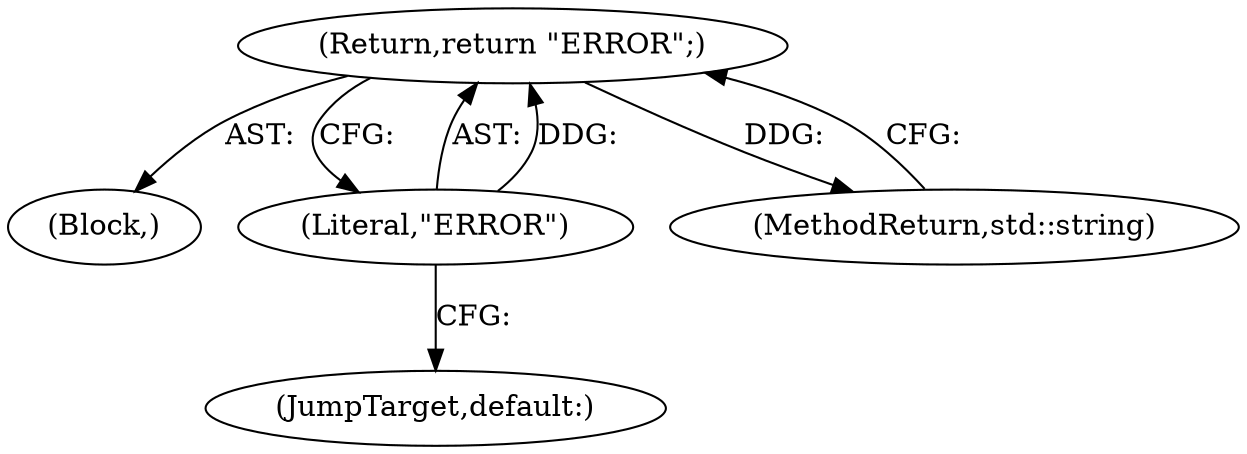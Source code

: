 digraph "1_Chrome_4ab22cfc619ee8ff17a8c50e289ec3b30731ceba_15@del" {
"1000131" [label="(Return,return \"ERROR\";)"];
"1000132" [label="(Literal,\"ERROR\")"];
"1000131" [label="(Return,return \"ERROR\";)"];
"1000105" [label="(Block,)"];
"1000132" [label="(Literal,\"ERROR\")"];
"1000133" [label="(MethodReturn,std::string)"];
"1000130" [label="(JumpTarget,default:)"];
"1000131" -> "1000105"  [label="AST: "];
"1000131" -> "1000132"  [label="CFG: "];
"1000132" -> "1000131"  [label="AST: "];
"1000133" -> "1000131"  [label="CFG: "];
"1000131" -> "1000133"  [label="DDG: "];
"1000132" -> "1000131"  [label="DDG: "];
"1000132" -> "1000130"  [label="CFG: "];
}
